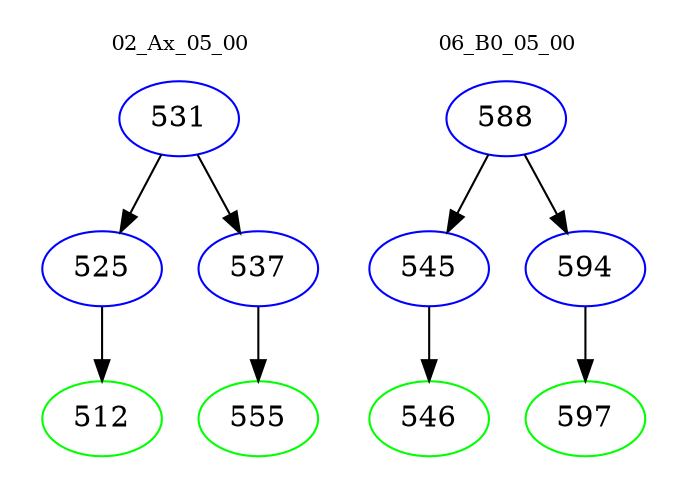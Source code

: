 digraph{
subgraph cluster_0 {
color = white
label = "02_Ax_05_00";
fontsize=10;
T0_531 [label="531", color="blue"]
T0_531 -> T0_525 [color="black"]
T0_525 [label="525", color="blue"]
T0_525 -> T0_512 [color="black"]
T0_512 [label="512", color="green"]
T0_531 -> T0_537 [color="black"]
T0_537 [label="537", color="blue"]
T0_537 -> T0_555 [color="black"]
T0_555 [label="555", color="green"]
}
subgraph cluster_1 {
color = white
label = "06_B0_05_00";
fontsize=10;
T1_588 [label="588", color="blue"]
T1_588 -> T1_545 [color="black"]
T1_545 [label="545", color="blue"]
T1_545 -> T1_546 [color="black"]
T1_546 [label="546", color="green"]
T1_588 -> T1_594 [color="black"]
T1_594 [label="594", color="blue"]
T1_594 -> T1_597 [color="black"]
T1_597 [label="597", color="green"]
}
}
